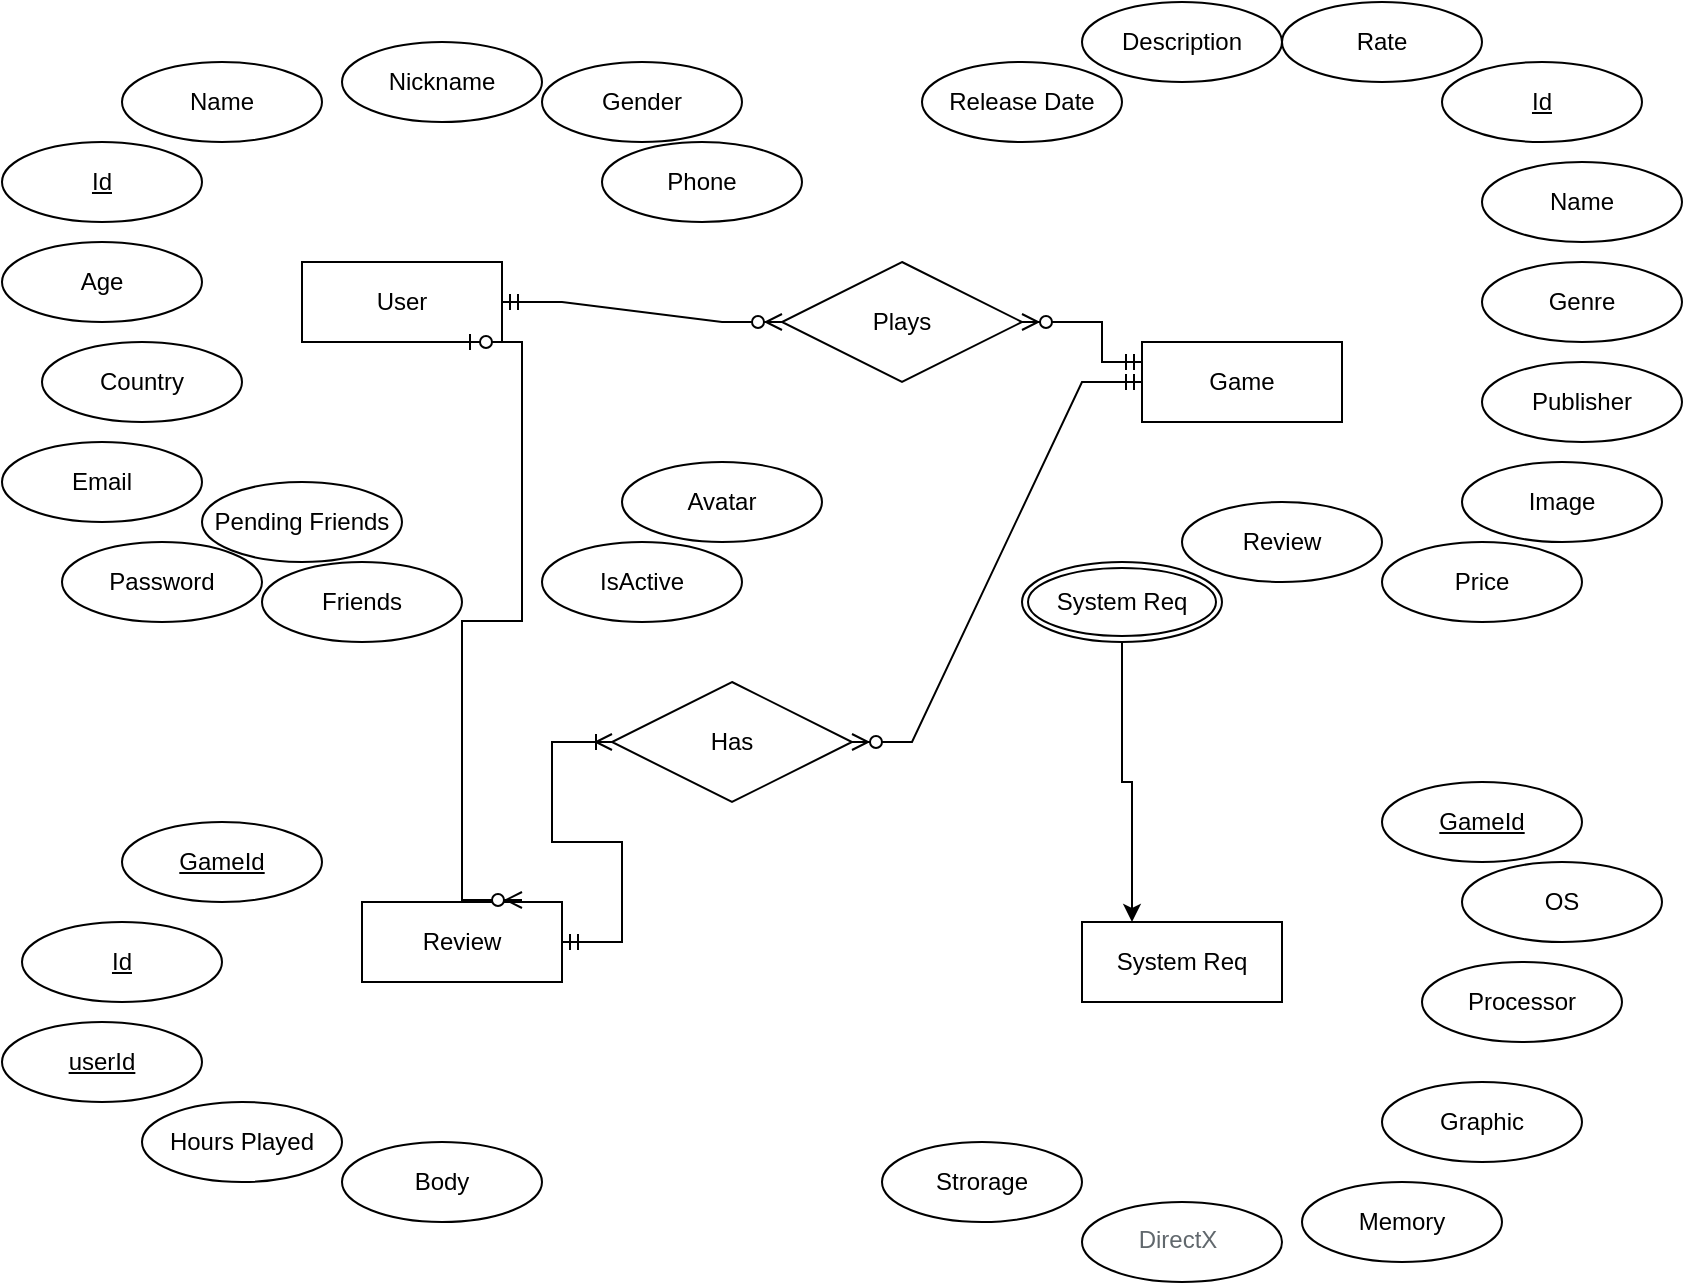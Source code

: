 <mxfile version="20.3.2" type="device"><diagram id="R2lEEEUBdFMjLlhIrx00" name="Page-1"><mxGraphModel dx="862" dy="474" grid="1" gridSize="10" guides="1" tooltips="1" connect="1" arrows="1" fold="1" page="1" pageScale="1" pageWidth="850" pageHeight="1100" math="0" shadow="0" extFonts="Permanent Marker^https://fonts.googleapis.com/css?family=Permanent+Marker"><root><mxCell id="0"/><mxCell id="1" parent="0"/><mxCell id="0mNGWwSSLjl9HFiJt9na-13" value="User" style="whiteSpace=wrap;html=1;align=center;" parent="1" vertex="1"><mxGeometry x="150" y="150" width="100" height="40" as="geometry"/></mxCell><mxCell id="0mNGWwSSLjl9HFiJt9na-14" value="Game" style="whiteSpace=wrap;html=1;align=center;" parent="1" vertex="1"><mxGeometry x="570" y="190" width="100" height="40" as="geometry"/></mxCell><mxCell id="0mNGWwSSLjl9HFiJt9na-15" value="Review" style="whiteSpace=wrap;html=1;align=center;" parent="1" vertex="1"><mxGeometry x="180" y="470" width="100" height="40" as="geometry"/></mxCell><mxCell id="0mNGWwSSLjl9HFiJt9na-16" value="System Req" style="whiteSpace=wrap;html=1;align=center;" parent="1" vertex="1"><mxGeometry x="540" y="480" width="100" height="40" as="geometry"/></mxCell><mxCell id="0mNGWwSSLjl9HFiJt9na-17" value="Id" style="ellipse;whiteSpace=wrap;html=1;align=center;fontStyle=4;" parent="1" vertex="1"><mxGeometry y="90" width="100" height="40" as="geometry"/></mxCell><mxCell id="0mNGWwSSLjl9HFiJt9na-18" value="Id" style="ellipse;whiteSpace=wrap;html=1;align=center;fontStyle=4;" parent="1" vertex="1"><mxGeometry x="10" y="480" width="100" height="40" as="geometry"/></mxCell><mxCell id="0mNGWwSSLjl9HFiJt9na-19" value="Id" style="ellipse;whiteSpace=wrap;html=1;align=center;fontStyle=4;" parent="1" vertex="1"><mxGeometry x="720" y="50" width="100" height="40" as="geometry"/></mxCell><mxCell id="0mNGWwSSLjl9HFiJt9na-20" value="Plays" style="shape=rhombus;perimeter=rhombusPerimeter;whiteSpace=wrap;html=1;align=center;" parent="1" vertex="1"><mxGeometry x="390" y="150" width="120" height="60" as="geometry"/></mxCell><mxCell id="0mNGWwSSLjl9HFiJt9na-21" value="Name" style="ellipse;whiteSpace=wrap;html=1;align=center;" parent="1" vertex="1"><mxGeometry x="60" y="50" width="100" height="40" as="geometry"/></mxCell><mxCell id="0mNGWwSSLjl9HFiJt9na-22" value="Age" style="ellipse;whiteSpace=wrap;html=1;align=center;" parent="1" vertex="1"><mxGeometry y="140" width="100" height="40" as="geometry"/></mxCell><mxCell id="0mNGWwSSLjl9HFiJt9na-23" value="Country" style="ellipse;whiteSpace=wrap;html=1;align=center;" parent="1" vertex="1"><mxGeometry x="20" y="190" width="100" height="40" as="geometry"/></mxCell><mxCell id="0mNGWwSSLjl9HFiJt9na-24" value="Email" style="ellipse;whiteSpace=wrap;html=1;align=center;" parent="1" vertex="1"><mxGeometry y="240" width="100" height="40" as="geometry"/></mxCell><mxCell id="0mNGWwSSLjl9HFiJt9na-25" value="Password" style="ellipse;whiteSpace=wrap;html=1;align=center;" parent="1" vertex="1"><mxGeometry x="30" y="290" width="100" height="40" as="geometry"/></mxCell><mxCell id="0mNGWwSSLjl9HFiJt9na-26" value="Nickname" style="ellipse;whiteSpace=wrap;html=1;align=center;" parent="1" vertex="1"><mxGeometry x="170" y="40" width="100" height="40" as="geometry"/></mxCell><mxCell id="0mNGWwSSLjl9HFiJt9na-28" value="Gender" style="ellipse;whiteSpace=wrap;html=1;align=center;" parent="1" vertex="1"><mxGeometry x="270" y="50" width="100" height="40" as="geometry"/></mxCell><mxCell id="0mNGWwSSLjl9HFiJt9na-29" value="Phone" style="ellipse;whiteSpace=wrap;html=1;align=center;" parent="1" vertex="1"><mxGeometry x="300" y="90" width="100" height="40" as="geometry"/></mxCell><mxCell id="0mNGWwSSLjl9HFiJt9na-30" value="Friends" style="ellipse;whiteSpace=wrap;html=1;align=center;" parent="1" vertex="1"><mxGeometry x="130" y="300" width="100" height="40" as="geometry"/></mxCell><mxCell id="0mNGWwSSLjl9HFiJt9na-31" value="IsActive" style="ellipse;whiteSpace=wrap;html=1;align=center;" parent="1" vertex="1"><mxGeometry x="270" y="290" width="100" height="40" as="geometry"/></mxCell><mxCell id="0mNGWwSSLjl9HFiJt9na-32" value="Avatar" style="ellipse;whiteSpace=wrap;html=1;align=center;" parent="1" vertex="1"><mxGeometry x="310" y="250" width="100" height="40" as="geometry"/></mxCell><mxCell id="0mNGWwSSLjl9HFiJt9na-70" value="Name" style="ellipse;whiteSpace=wrap;html=1;align=center;" parent="1" vertex="1"><mxGeometry x="740" y="100" width="100" height="40" as="geometry"/></mxCell><mxCell id="0mNGWwSSLjl9HFiJt9na-72" value="Genre" style="ellipse;whiteSpace=wrap;html=1;align=center;" parent="1" vertex="1"><mxGeometry x="740" y="150" width="100" height="40" as="geometry"/></mxCell><mxCell id="0mNGWwSSLjl9HFiJt9na-73" value="Publisher" style="ellipse;whiteSpace=wrap;html=1;align=center;" parent="1" vertex="1"><mxGeometry x="740" y="200" width="100" height="40" as="geometry"/></mxCell><mxCell id="0mNGWwSSLjl9HFiJt9na-74" value="Image" style="ellipse;whiteSpace=wrap;html=1;align=center;" parent="1" vertex="1"><mxGeometry x="730" y="250" width="100" height="40" as="geometry"/></mxCell><mxCell id="0mNGWwSSLjl9HFiJt9na-75" value="Price" style="ellipse;whiteSpace=wrap;html=1;align=center;" parent="1" vertex="1"><mxGeometry x="690" y="290" width="100" height="40" as="geometry"/></mxCell><mxCell id="0mNGWwSSLjl9HFiJt9na-76" value="Description" style="ellipse;whiteSpace=wrap;html=1;align=center;" parent="1" vertex="1"><mxGeometry x="540" y="20" width="100" height="40" as="geometry"/></mxCell><mxCell id="0mNGWwSSLjl9HFiJt9na-77" value="Release Date" style="ellipse;whiteSpace=wrap;html=1;align=center;" parent="1" vertex="1"><mxGeometry x="460" y="50" width="100" height="40" as="geometry"/></mxCell><mxCell id="0mNGWwSSLjl9HFiJt9na-88" style="edgeStyle=orthogonalEdgeStyle;rounded=0;orthogonalLoop=1;jettySize=auto;html=1;exitX=0.5;exitY=1;exitDx=0;exitDy=0;entryX=0.25;entryY=0;entryDx=0;entryDy=0;elbow=vertical;" parent="1" source="0mNGWwSSLjl9HFiJt9na-78" target="0mNGWwSSLjl9HFiJt9na-16" edge="1"><mxGeometry relative="1" as="geometry"/></mxCell><mxCell id="0mNGWwSSLjl9HFiJt9na-78" value="System Req" style="ellipse;shape=doubleEllipse;margin=3;whiteSpace=wrap;html=1;align=center;" parent="1" vertex="1"><mxGeometry x="510" y="300" width="100" height="40" as="geometry"/></mxCell><mxCell id="0mNGWwSSLjl9HFiJt9na-79" value="" style="edgeStyle=entityRelationEdgeStyle;fontSize=12;html=1;endArrow=ERzeroToMany;startArrow=ERmandOne;rounded=0;entryX=0;entryY=0.5;entryDx=0;entryDy=0;exitX=1;exitY=0.5;exitDx=0;exitDy=0;" parent="1" source="0mNGWwSSLjl9HFiJt9na-13" target="0mNGWwSSLjl9HFiJt9na-20" edge="1"><mxGeometry width="100" height="100" relative="1" as="geometry"><mxPoint x="240" y="260" as="sourcePoint"/><mxPoint x="340" y="160" as="targetPoint"/></mxGeometry></mxCell><mxCell id="0mNGWwSSLjl9HFiJt9na-80" value="" style="edgeStyle=orthogonalEdgeStyle;fontSize=12;html=1;endArrow=ERzeroToMany;startArrow=ERmandOne;rounded=0;elbow=vertical;exitX=0;exitY=0.25;exitDx=0;exitDy=0;" parent="1" source="0mNGWwSSLjl9HFiJt9na-14" target="0mNGWwSSLjl9HFiJt9na-20" edge="1"><mxGeometry width="100" height="100" relative="1" as="geometry"><mxPoint x="590" y="170" as="sourcePoint"/><mxPoint x="520" y="140" as="targetPoint"/><Array as="points"><mxPoint x="550" y="200"/><mxPoint x="550" y="180"/></Array></mxGeometry></mxCell><mxCell id="0mNGWwSSLjl9HFiJt9na-82" value="Review" style="ellipse;whiteSpace=wrap;html=1;align=center;" parent="1" vertex="1"><mxGeometry x="590" y="270" width="100" height="40" as="geometry"/></mxCell><mxCell id="0mNGWwSSLjl9HFiJt9na-83" value="userId" style="ellipse;whiteSpace=wrap;html=1;align=center;fontStyle=4;" parent="1" vertex="1"><mxGeometry y="530" width="100" height="40" as="geometry"/></mxCell><mxCell id="0mNGWwSSLjl9HFiJt9na-84" value="Hours Played" style="ellipse;whiteSpace=wrap;html=1;align=center;" parent="1" vertex="1"><mxGeometry x="70" y="570" width="100" height="40" as="geometry"/></mxCell><mxCell id="0mNGWwSSLjl9HFiJt9na-85" value="Body" style="ellipse;whiteSpace=wrap;html=1;align=center;" parent="1" vertex="1"><mxGeometry x="170" y="590" width="100" height="40" as="geometry"/></mxCell><mxCell id="0mNGWwSSLjl9HFiJt9na-86" value="&lt;u&gt;GameId&lt;/u&gt;" style="ellipse;whiteSpace=wrap;html=1;align=center;" parent="1" vertex="1"><mxGeometry x="60" y="430" width="100" height="40" as="geometry"/></mxCell><mxCell id="0mNGWwSSLjl9HFiJt9na-89" value="" style="edgeStyle=entityRelationEdgeStyle;fontSize=12;html=1;endArrow=ERzeroToMany;startArrow=ERzeroToOne;rounded=0;elbow=vertical;" parent="1" edge="1"><mxGeometry width="100" height="100" relative="1" as="geometry"><mxPoint x="230" y="190" as="sourcePoint"/><mxPoint x="260" y="469" as="targetPoint"/></mxGeometry></mxCell><mxCell id="0mNGWwSSLjl9HFiJt9na-91" value="GameId" style="ellipse;whiteSpace=wrap;html=1;align=center;fontStyle=4;" parent="1" vertex="1"><mxGeometry x="690" y="410" width="100" height="40" as="geometry"/></mxCell><mxCell id="0mNGWwSSLjl9HFiJt9na-92" value="OS" style="ellipse;whiteSpace=wrap;html=1;align=center;" parent="1" vertex="1"><mxGeometry x="730" y="450" width="100" height="40" as="geometry"/></mxCell><mxCell id="0mNGWwSSLjl9HFiJt9na-93" value="Processor" style="ellipse;whiteSpace=wrap;html=1;align=center;" parent="1" vertex="1"><mxGeometry x="710" y="500" width="100" height="40" as="geometry"/></mxCell><mxCell id="0mNGWwSSLjl9HFiJt9na-94" value="Graphic" style="ellipse;whiteSpace=wrap;html=1;align=center;" parent="1" vertex="1"><mxGeometry x="690" y="560" width="100" height="40" as="geometry"/></mxCell><mxCell id="0mNGWwSSLjl9HFiJt9na-95" value="Memory" style="ellipse;whiteSpace=wrap;html=1;align=center;" parent="1" vertex="1"><mxGeometry x="650" y="610" width="100" height="40" as="geometry"/></mxCell><mxCell id="0mNGWwSSLjl9HFiJt9na-96" value="&lt;span style=&quot;padding: 0px; margin: 0px 4px 2px 0px; font-family: Arial, Helvetica, sans-serif; color: rgb(97, 104, 109); display: inline-block; text-align: left; background-color: rgb(255, 255, 255);&quot;&gt;DirectX&lt;/span&gt;" style="ellipse;whiteSpace=wrap;html=1;align=center;" parent="1" vertex="1"><mxGeometry x="540" y="620" width="100" height="40" as="geometry"/></mxCell><mxCell id="0mNGWwSSLjl9HFiJt9na-97" value="Strorage" style="ellipse;whiteSpace=wrap;html=1;align=center;labelBackgroundColor=#FFFFFF;" parent="1" vertex="1"><mxGeometry x="440" y="590" width="100" height="40" as="geometry"/></mxCell><mxCell id="0mNGWwSSLjl9HFiJt9na-115" value="Rate" style="ellipse;whiteSpace=wrap;html=1;align=center;labelBackgroundColor=#FFFFFF;" parent="1" vertex="1"><mxGeometry x="640" y="20" width="100" height="40" as="geometry"/></mxCell><mxCell id="0mNGWwSSLjl9HFiJt9na-120" value="Has" style="shape=rhombus;perimeter=rhombusPerimeter;whiteSpace=wrap;html=1;align=center;labelBackgroundColor=#FFFFFF;" parent="1" vertex="1"><mxGeometry x="305" y="360" width="120" height="60" as="geometry"/></mxCell><mxCell id="0mNGWwSSLjl9HFiJt9na-121" value="" style="edgeStyle=entityRelationEdgeStyle;fontSize=12;html=1;endArrow=ERzeroToMany;startArrow=ERmandOne;rounded=0;strokeColor=default;elbow=vertical;entryX=1;entryY=0.5;entryDx=0;entryDy=0;exitX=0;exitY=0.5;exitDx=0;exitDy=0;" parent="1" source="0mNGWwSSLjl9HFiJt9na-14" target="0mNGWwSSLjl9HFiJt9na-120" edge="1"><mxGeometry width="100" height="100" relative="1" as="geometry"><mxPoint x="450" y="250" as="sourcePoint"/><mxPoint x="480" y="300" as="targetPoint"/></mxGeometry></mxCell><mxCell id="0mNGWwSSLjl9HFiJt9na-123" value="" style="edgeStyle=entityRelationEdgeStyle;fontSize=12;html=1;endArrow=ERoneToMany;startArrow=ERmandOne;rounded=0;strokeColor=default;elbow=vertical;entryX=0;entryY=0.5;entryDx=0;entryDy=0;" parent="1" target="0mNGWwSSLjl9HFiJt9na-120" edge="1"><mxGeometry width="100" height="100" relative="1" as="geometry"><mxPoint x="280" y="490" as="sourcePoint"/><mxPoint x="380" y="390" as="targetPoint"/></mxGeometry></mxCell><mxCell id="IfehPrhEXUL0VegyRMV6-1" value="Pending Friends" style="ellipse;whiteSpace=wrap;html=1;align=center;" vertex="1" parent="1"><mxGeometry x="100" y="260" width="100" height="40" as="geometry"/></mxCell></root></mxGraphModel></diagram></mxfile>